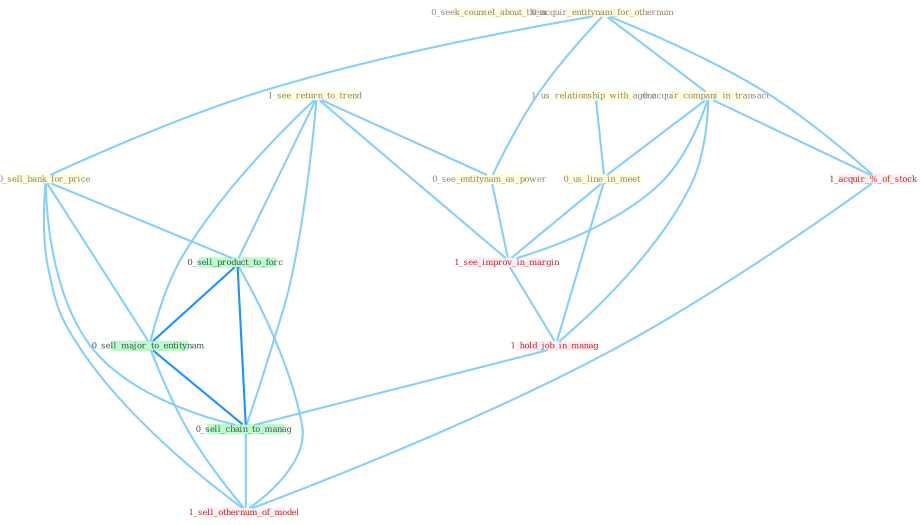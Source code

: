 Graph G{ 
    node
    [shape=polygon,style=filled,width=.5,height=.06,color="#BDFCC9",fixedsize=true,fontsize=4,
    fontcolor="#2f4f4f"];
    {node
    [color="#ffffe0", fontcolor="#8b7d6b"] "0_seek_counsel_about_them " "1_us_relationship_with_agenc " "0_acquir_entitynam_for_othernum " "0_sell_bank_for_price " "0_acquir_compani_in_transact " "1_see_return_to_trend " "0_see_entitynam_as_power " "0_us_line_in_meet "}
{node [color="#fff0f5", fontcolor="#b22222"] "1_see_improv_in_margin " "1_acquir_%_of_stock " "1_hold_job_in_manag " "1_sell_othernum_of_model "}
edge [color="#B0E2FF"];

	"1_us_relationship_with_agenc " -- "0_us_line_in_meet " [w="1", color="#87cefa" ];
	"0_acquir_entitynam_for_othernum " -- "0_sell_bank_for_price " [w="1", color="#87cefa" ];
	"0_acquir_entitynam_for_othernum " -- "0_acquir_compani_in_transact " [w="1", color="#87cefa" ];
	"0_acquir_entitynam_for_othernum " -- "0_see_entitynam_as_power " [w="1", color="#87cefa" ];
	"0_acquir_entitynam_for_othernum " -- "1_acquir_%_of_stock " [w="1", color="#87cefa" ];
	"0_sell_bank_for_price " -- "0_sell_product_to_forc " [w="1", color="#87cefa" ];
	"0_sell_bank_for_price " -- "0_sell_major_to_entitynam " [w="1", color="#87cefa" ];
	"0_sell_bank_for_price " -- "0_sell_chain_to_manag " [w="1", color="#87cefa" ];
	"0_sell_bank_for_price " -- "1_sell_othernum_of_model " [w="1", color="#87cefa" ];
	"0_acquir_compani_in_transact " -- "0_us_line_in_meet " [w="1", color="#87cefa" ];
	"0_acquir_compani_in_transact " -- "1_see_improv_in_margin " [w="1", color="#87cefa" ];
	"0_acquir_compani_in_transact " -- "1_acquir_%_of_stock " [w="1", color="#87cefa" ];
	"0_acquir_compani_in_transact " -- "1_hold_job_in_manag " [w="1", color="#87cefa" ];
	"1_see_return_to_trend " -- "0_see_entitynam_as_power " [w="1", color="#87cefa" ];
	"1_see_return_to_trend " -- "1_see_improv_in_margin " [w="1", color="#87cefa" ];
	"1_see_return_to_trend " -- "0_sell_product_to_forc " [w="1", color="#87cefa" ];
	"1_see_return_to_trend " -- "0_sell_major_to_entitynam " [w="1", color="#87cefa" ];
	"1_see_return_to_trend " -- "0_sell_chain_to_manag " [w="1", color="#87cefa" ];
	"0_see_entitynam_as_power " -- "1_see_improv_in_margin " [w="1", color="#87cefa" ];
	"0_us_line_in_meet " -- "1_see_improv_in_margin " [w="1", color="#87cefa" ];
	"0_us_line_in_meet " -- "1_hold_job_in_manag " [w="1", color="#87cefa" ];
	"1_see_improv_in_margin " -- "1_hold_job_in_manag " [w="1", color="#87cefa" ];
	"1_acquir_%_of_stock " -- "1_sell_othernum_of_model " [w="1", color="#87cefa" ];
	"1_hold_job_in_manag " -- "0_sell_chain_to_manag " [w="1", color="#87cefa" ];
	"0_sell_product_to_forc " -- "0_sell_major_to_entitynam " [w="2", color="#1e90ff" , len=0.8];
	"0_sell_product_to_forc " -- "0_sell_chain_to_manag " [w="2", color="#1e90ff" , len=0.8];
	"0_sell_product_to_forc " -- "1_sell_othernum_of_model " [w="1", color="#87cefa" ];
	"0_sell_major_to_entitynam " -- "0_sell_chain_to_manag " [w="2", color="#1e90ff" , len=0.8];
	"0_sell_major_to_entitynam " -- "1_sell_othernum_of_model " [w="1", color="#87cefa" ];
	"0_sell_chain_to_manag " -- "1_sell_othernum_of_model " [w="1", color="#87cefa" ];
}